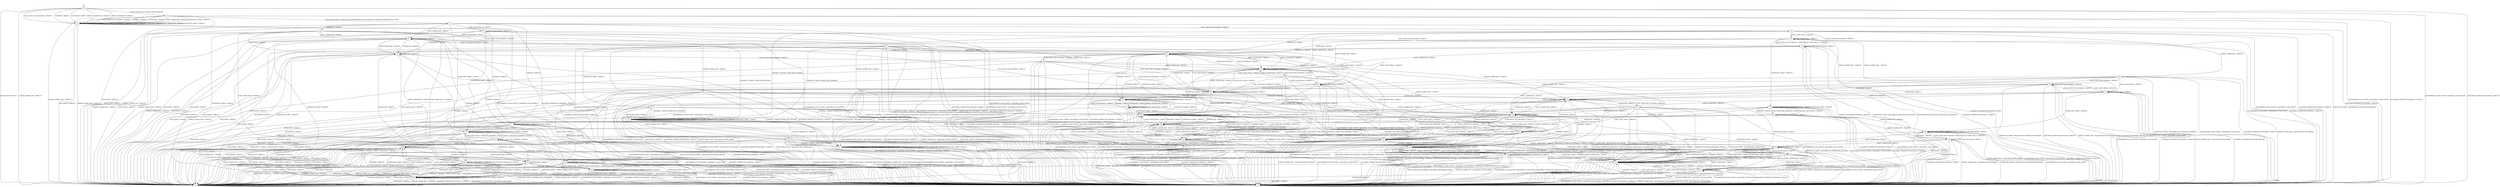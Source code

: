 digraph h9 {
s0 [label="s0"];
s1 [label="s1"];
s2 [label="s2"];
s3 [label="s3"];
s4 [label="s4"];
s5 [label="s5"];
s6 [label="s6"];
s7 [label="s7"];
s21 [label="s21"];
s32 [label="s32"];
s33 [label="s33"];
s57 [label="s57"];
s8 [label="s8"];
s9 [label="s9"];
s10 [label="s10"];
s11 [label="s11"];
s22 [label="s22"];
s34 [label="s34"];
s38 [label="s38"];
s41 [label="s41"];
s42 [label="s42"];
s43 [label="s43"];
s44 [label="s44"];
s45 [label="s45"];
s58 [label="s58"];
s60 [label="s60"];
s61 [label="s61"];
s64 [label="s64"];
s12 [label="s12"];
s13 [label="s13"];
s14 [label="s14"];
s15 [label="s15"];
s23 [label="s23"];
s24 [label="s24"];
s25 [label="s25"];
s28 [label="s28"];
s35 [label="s35"];
s39 [label="s39"];
s46 [label="s46"];
s50 [label="s50"];
s51 [label="s51"];
s52 [label="s52"];
s62 [label="s62"];
s63 [label="s63"];
s16 [label="s16"];
s17 [label="s17"];
s18 [label="s18"];
s26 [label="s26"];
s27 [label="s27"];
s29 [label="s29"];
s30 [label="s30"];
s36 [label="s36"];
s40 [label="s40"];
s47 [label="s47"];
s53 [label="s53"];
s54 [label="s54"];
s19 [label="s19"];
s20 [label="s20"];
s31 [label="s31"];
s37 [label="s37"];
s49 [label="s49"];
s55 [label="s55"];
s59 [label="s59"];
s48 [label="s48"];
s56 [label="s56"];
s0 -> s1 [label="ECDH_CLIENT_HELLO / HELLO_VERIFY_REQUEST+"];
s0 -> s2 [label="ECDH_CLIENT_KEY_EXCHANGE / TIMEOUT"];
s0 -> s3 [label="CHANGE_CIPHER_SPEC / TIMEOUT"];
s0 -> s2 [label="FINISHED / TIMEOUT"];
s0 -> s3 [label="APPLICATION / TIMEOUT"];
s0 -> s2 [label="CERTIFICATE / TIMEOUT"];
s0 -> s2 [label="EMPTY_CERTIFICATE / TIMEOUT"];
s0 -> s2 [label="CERTIFICATE_VERIFY / TIMEOUT"];
s0 -> s4 [label="Alert(WARNING,CLOSE_NOTIFY) / Alert(FATAL,CLOSE_NOTIFY)"];
s0 -> s4 [label="Alert(FATAL,UNEXPECTED_MESSAGE) / TIMEOUT"];
s1 -> s5 [label="ECDH_CLIENT_HELLO / SERVER_HELLO,CERTIFICATE,ECDHE_SERVER_KEY_EXCHANGE,SERVER_HELLO_DONE"];
s1 -> s2 [label="ECDH_CLIENT_KEY_EXCHANGE / TIMEOUT"];
s1 -> s3 [label="CHANGE_CIPHER_SPEC / TIMEOUT"];
s1 -> s2 [label="FINISHED / TIMEOUT"];
s1 -> s3 [label="APPLICATION / TIMEOUT"];
s1 -> s2 [label="CERTIFICATE / TIMEOUT"];
s1 -> s2 [label="EMPTY_CERTIFICATE / TIMEOUT"];
s1 -> s2 [label="CERTIFICATE_VERIFY / TIMEOUT"];
s1 -> s4 [label="Alert(WARNING,CLOSE_NOTIFY) / Alert(FATAL,CLOSE_NOTIFY)"];
s1 -> s4 [label="Alert(FATAL,UNEXPECTED_MESSAGE) / TIMEOUT"];
s2 -> s2 [label="ECDH_CLIENT_HELLO / TIMEOUT"];
s2 -> s2 [label="ECDH_CLIENT_KEY_EXCHANGE / TIMEOUT"];
s2 -> s3 [label="CHANGE_CIPHER_SPEC / TIMEOUT"];
s2 -> s2 [label="FINISHED / TIMEOUT"];
s2 -> s3 [label="APPLICATION / TIMEOUT"];
s2 -> s2 [label="CERTIFICATE / TIMEOUT"];
s2 -> s2 [label="EMPTY_CERTIFICATE / TIMEOUT"];
s2 -> s2 [label="CERTIFICATE_VERIFY / TIMEOUT"];
s2 -> s4 [label="Alert(WARNING,CLOSE_NOTIFY) / Alert(FATAL,CLOSE_NOTIFY)"];
s2 -> s4 [label="Alert(FATAL,UNEXPECTED_MESSAGE) / TIMEOUT"];
s3 -> s3 [label="ECDH_CLIENT_HELLO / TIMEOUT"];
s3 -> s3 [label="ECDH_CLIENT_KEY_EXCHANGE / TIMEOUT"];
s3 -> s3 [label="CHANGE_CIPHER_SPEC / TIMEOUT"];
s3 -> s3 [label="FINISHED / TIMEOUT"];
s3 -> s3 [label="APPLICATION / TIMEOUT"];
s3 -> s3 [label="CERTIFICATE / TIMEOUT"];
s3 -> s3 [label="EMPTY_CERTIFICATE / TIMEOUT"];
s3 -> s3 [label="CERTIFICATE_VERIFY / TIMEOUT"];
s3 -> s3 [label="Alert(WARNING,CLOSE_NOTIFY) / TIMEOUT"];
s3 -> s3 [label="Alert(FATAL,UNEXPECTED_MESSAGE) / TIMEOUT"];
s4 -> s4 [label="ECDH_CLIENT_HELLO / SOCKET_CLOSED"];
s4 -> s4 [label="ECDH_CLIENT_KEY_EXCHANGE / SOCKET_CLOSED"];
s4 -> s4 [label="CHANGE_CIPHER_SPEC / SOCKET_CLOSED"];
s4 -> s4 [label="FINISHED / SOCKET_CLOSED"];
s4 -> s4 [label="APPLICATION / SOCKET_CLOSED"];
s4 -> s4 [label="CERTIFICATE / SOCKET_CLOSED"];
s4 -> s4 [label="EMPTY_CERTIFICATE / SOCKET_CLOSED"];
s4 -> s4 [label="CERTIFICATE_VERIFY / SOCKET_CLOSED"];
s4 -> s4 [label="Alert(WARNING,CLOSE_NOTIFY) / SOCKET_CLOSED"];
s4 -> s4 [label="Alert(FATAL,UNEXPECTED_MESSAGE) / SOCKET_CLOSED"];
s5 -> s21 [label="ECDH_CLIENT_HELLO / TIMEOUT"];
s5 -> s6 [label="ECDH_CLIENT_KEY_EXCHANGE / TIMEOUT"];
s5 -> s3 [label="CHANGE_CIPHER_SPEC / TIMEOUT"];
s5 -> s7 [label="FINISHED / TIMEOUT"];
s5 -> s3 [label="APPLICATION / TIMEOUT"];
s5 -> s32 [label="CERTIFICATE / TIMEOUT"];
s5 -> s57 [label="EMPTY_CERTIFICATE / TIMEOUT"];
s5 -> s33 [label="CERTIFICATE_VERIFY / TIMEOUT"];
s5 -> s4 [label="Alert(WARNING,CLOSE_NOTIFY) / Alert(FATAL,CLOSE_NOTIFY)"];
s5 -> s4 [label="Alert(FATAL,UNEXPECTED_MESSAGE) / TIMEOUT"];
s6 -> s8 [label="ECDH_CLIENT_HELLO / TIMEOUT"];
s6 -> s9 [label="ECDH_CLIENT_KEY_EXCHANGE / TIMEOUT"];
s6 -> s10 [label="CHANGE_CIPHER_SPEC / TIMEOUT"];
s6 -> s11 [label="FINISHED / CHANGE_CIPHER_SPEC,FINISHED"];
s6 -> s3 [label="APPLICATION / TIMEOUT"];
s6 -> s22 [label="CERTIFICATE / TIMEOUT"];
s6 -> s34 [label="EMPTY_CERTIFICATE / TIMEOUT"];
s6 -> s4 [label="CERTIFICATE_VERIFY / Alert(FATAL,NO_CERTIFICATE_RESERVED)"];
s6 -> s4 [label="Alert(WARNING,CLOSE_NOTIFY) / Alert(FATAL,CLOSE_NOTIFY)"];
s6 -> s4 [label="Alert(FATAL,UNEXPECTED_MESSAGE) / TIMEOUT"];
s7 -> s7 [label="ECDH_CLIENT_HELLO / TIMEOUT"];
s7 -> s4 [label="ECDH_CLIENT_KEY_EXCHANGE / Alert(FATAL,HANDSHAKE_FAILURE)"];
s7 -> s3 [label="CHANGE_CIPHER_SPEC / TIMEOUT"];
s7 -> s7 [label="FINISHED / TIMEOUT"];
s7 -> s3 [label="APPLICATION / TIMEOUT"];
s7 -> s58 [label="CERTIFICATE / TIMEOUT"];
s7 -> s58 [label="EMPTY_CERTIFICATE / TIMEOUT"];
s7 -> s33 [label="CERTIFICATE_VERIFY / TIMEOUT"];
s7 -> s4 [label="Alert(WARNING,CLOSE_NOTIFY) / Alert(FATAL,CLOSE_NOTIFY)"];
s7 -> s4 [label="Alert(FATAL,UNEXPECTED_MESSAGE) / TIMEOUT"];
s21 -> s21 [label="ECDH_CLIENT_HELLO / TIMEOUT"];
s21 -> s9 [label="ECDH_CLIENT_KEY_EXCHANGE / TIMEOUT"];
s21 -> s3 [label="CHANGE_CIPHER_SPEC / TIMEOUT"];
s21 -> s7 [label="FINISHED / TIMEOUT"];
s21 -> s3 [label="APPLICATION / TIMEOUT"];
s21 -> s38 [label="CERTIFICATE / TIMEOUT"];
s21 -> s57 [label="EMPTY_CERTIFICATE / TIMEOUT"];
s21 -> s33 [label="CERTIFICATE_VERIFY / TIMEOUT"];
s21 -> s4 [label="Alert(WARNING,CLOSE_NOTIFY) / Alert(FATAL,CLOSE_NOTIFY)"];
s21 -> s4 [label="Alert(FATAL,UNEXPECTED_MESSAGE) / TIMEOUT"];
s32 -> s41 [label="ECDH_CLIENT_HELLO / TIMEOUT"];
s32 -> s42 [label="ECDH_CLIENT_KEY_EXCHANGE / TIMEOUT"];
s32 -> s3 [label="CHANGE_CIPHER_SPEC / TIMEOUT"];
s32 -> s43 [label="FINISHED / TIMEOUT"];
s32 -> s3 [label="APPLICATION / TIMEOUT"];
s32 -> s38 [label="CERTIFICATE / TIMEOUT"];
s32 -> s57 [label="EMPTY_CERTIFICATE / TIMEOUT"];
s32 -> s64 [label="CERTIFICATE_VERIFY / TIMEOUT"];
s32 -> s4 [label="Alert(WARNING,CLOSE_NOTIFY) / Alert(FATAL,CLOSE_NOTIFY)"];
s32 -> s4 [label="Alert(FATAL,UNEXPECTED_MESSAGE) / TIMEOUT"];
s33 -> s33 [label="ECDH_CLIENT_HELLO / TIMEOUT"];
s33 -> s44 [label="ECDH_CLIENT_KEY_EXCHANGE / TIMEOUT"];
s33 -> s3 [label="CHANGE_CIPHER_SPEC / TIMEOUT"];
s33 -> s33 [label="FINISHED / TIMEOUT"];
s33 -> s3 [label="APPLICATION / TIMEOUT"];
s33 -> s45 [label="CERTIFICATE / TIMEOUT"];
s33 -> s60 [label="EMPTY_CERTIFICATE / TIMEOUT"];
s33 -> s33 [label="CERTIFICATE_VERIFY / TIMEOUT"];
s33 -> s4 [label="Alert(WARNING,CLOSE_NOTIFY) / Alert(FATAL,CLOSE_NOTIFY)"];
s33 -> s4 [label="Alert(FATAL,UNEXPECTED_MESSAGE) / TIMEOUT"];
s57 -> s41 [label="ECDH_CLIENT_HELLO / TIMEOUT"];
s57 -> s61 [label="ECDH_CLIENT_KEY_EXCHANGE / TIMEOUT"];
s57 -> s3 [label="CHANGE_CIPHER_SPEC / TIMEOUT"];
s57 -> s43 [label="FINISHED / TIMEOUT"];
s57 -> s3 [label="APPLICATION / TIMEOUT"];
s57 -> s38 [label="CERTIFICATE / TIMEOUT"];
s57 -> s57 [label="EMPTY_CERTIFICATE / TIMEOUT"];
s57 -> s64 [label="CERTIFICATE_VERIFY / TIMEOUT"];
s57 -> s4 [label="Alert(WARNING,CLOSE_NOTIFY) / Alert(FATAL,CLOSE_NOTIFY)"];
s57 -> s4 [label="Alert(FATAL,UNEXPECTED_MESSAGE) / TIMEOUT"];
s8 -> s8 [label="ECDH_CLIENT_HELLO / TIMEOUT"];
s8 -> s9 [label="ECDH_CLIENT_KEY_EXCHANGE / TIMEOUT"];
s8 -> s12 [label="CHANGE_CIPHER_SPEC / TIMEOUT"];
s8 -> s4 [label="FINISHED / Alert(FATAL,HANDSHAKE_FAILURE)"];
s8 -> s3 [label="APPLICATION / TIMEOUT"];
s8 -> s22 [label="CERTIFICATE / TIMEOUT"];
s8 -> s34 [label="EMPTY_CERTIFICATE / TIMEOUT"];
s8 -> s23 [label="CERTIFICATE_VERIFY / TIMEOUT"];
s8 -> s4 [label="Alert(WARNING,CLOSE_NOTIFY) / Alert(FATAL,CLOSE_NOTIFY)"];
s8 -> s4 [label="Alert(FATAL,UNEXPECTED_MESSAGE) / TIMEOUT"];
s9 -> s8 [label="ECDH_CLIENT_HELLO / TIMEOUT"];
s9 -> s9 [label="ECDH_CLIENT_KEY_EXCHANGE / TIMEOUT"];
s9 -> s13 [label="CHANGE_CIPHER_SPEC / TIMEOUT"];
s9 -> s4 [label="FINISHED / Alert(FATAL,HANDSHAKE_FAILURE)"];
s9 -> s3 [label="APPLICATION / TIMEOUT"];
s9 -> s22 [label="CERTIFICATE / TIMEOUT"];
s9 -> s34 [label="EMPTY_CERTIFICATE / TIMEOUT"];
s9 -> s4 [label="CERTIFICATE_VERIFY / Alert(FATAL,NO_CERTIFICATE_RESERVED)"];
s9 -> s4 [label="Alert(WARNING,CLOSE_NOTIFY) / Alert(FATAL,CLOSE_NOTIFY)"];
s9 -> s4 [label="Alert(FATAL,UNEXPECTED_MESSAGE) / TIMEOUT"];
s10 -> s12 [label="ECDH_CLIENT_HELLO / TIMEOUT"];
s10 -> s13 [label="ECDH_CLIENT_KEY_EXCHANGE / TIMEOUT"];
s10 -> s4 [label="CHANGE_CIPHER_SPEC / Alert(FATAL,DECODE_ERROR)"];
s10 -> s14 [label="FINISHED / CHANGE_CIPHER_SPEC,FINISHED"];
s10 -> s3 [label="APPLICATION / TIMEOUT"];
s10 -> s15 [label="CERTIFICATE / TIMEOUT"];
s10 -> s35 [label="EMPTY_CERTIFICATE / TIMEOUT"];
s10 -> s4 [label="CERTIFICATE_VERIFY / Alert(FATAL,NO_CERTIFICATE_RESERVED)"];
s10 -> s4 [label="Alert(WARNING,CLOSE_NOTIFY) / Alert(FATAL,CLOSE_NOTIFY)"];
s10 -> s4 [label="Alert(FATAL,UNEXPECTED_MESSAGE) / TIMEOUT"];
s11 -> s11 [label="ECDH_CLIENT_HELLO / TIMEOUT"];
s11 -> s11 [label="ECDH_CLIENT_KEY_EXCHANGE / TIMEOUT"];
s11 -> s14 [label="CHANGE_CIPHER_SPEC / TIMEOUT"];
s11 -> s11 [label="FINISHED / TIMEOUT"];
s11 -> s4 [label="APPLICATION / APPLICATION"];
s11 -> s11 [label="CERTIFICATE / TIMEOUT"];
s11 -> s11 [label="EMPTY_CERTIFICATE / TIMEOUT"];
s11 -> s11 [label="CERTIFICATE_VERIFY / TIMEOUT"];
s11 -> s4 [label="Alert(WARNING,CLOSE_NOTIFY) / Alert(FATAL,CLOSE_NOTIFY)"];
s11 -> s4 [label="Alert(FATAL,UNEXPECTED_MESSAGE) / TIMEOUT"];
s22 -> s28 [label="ECDH_CLIENT_HELLO / TIMEOUT"];
s22 -> s24 [label="ECDH_CLIENT_KEY_EXCHANGE / TIMEOUT"];
s22 -> s15 [label="CHANGE_CIPHER_SPEC / TIMEOUT"];
s22 -> s25 [label="FINISHED / TIMEOUT"];
s22 -> s3 [label="APPLICATION / TIMEOUT"];
s22 -> s22 [label="CERTIFICATE / TIMEOUT"];
s22 -> s34 [label="EMPTY_CERTIFICATE / TIMEOUT"];
s22 -> s39 [label="CERTIFICATE_VERIFY / TIMEOUT"];
s22 -> s4 [label="Alert(WARNING,CLOSE_NOTIFY) / Alert(FATAL,CLOSE_NOTIFY)"];
s22 -> s4 [label="Alert(FATAL,UNEXPECTED_MESSAGE) / TIMEOUT"];
s34 -> s28 [label="ECDH_CLIENT_HELLO / TIMEOUT"];
s34 -> s46 [label="ECDH_CLIENT_KEY_EXCHANGE / TIMEOUT"];
s34 -> s35 [label="CHANGE_CIPHER_SPEC / TIMEOUT"];
s34 -> s25 [label="FINISHED / TIMEOUT"];
s34 -> s3 [label="APPLICATION / TIMEOUT"];
s34 -> s22 [label="CERTIFICATE / TIMEOUT"];
s34 -> s34 [label="EMPTY_CERTIFICATE / TIMEOUT"];
s34 -> s39 [label="CERTIFICATE_VERIFY / TIMEOUT"];
s34 -> s4 [label="Alert(WARNING,CLOSE_NOTIFY) / Alert(FATAL,CLOSE_NOTIFY)"];
s34 -> s4 [label="Alert(FATAL,UNEXPECTED_MESSAGE) / TIMEOUT"];
s38 -> s41 [label="ECDH_CLIENT_HELLO / TIMEOUT"];
s38 -> s24 [label="ECDH_CLIENT_KEY_EXCHANGE / TIMEOUT"];
s38 -> s3 [label="CHANGE_CIPHER_SPEC / TIMEOUT"];
s38 -> s43 [label="FINISHED / TIMEOUT"];
s38 -> s3 [label="APPLICATION / TIMEOUT"];
s38 -> s38 [label="CERTIFICATE / TIMEOUT"];
s38 -> s57 [label="EMPTY_CERTIFICATE / TIMEOUT"];
s38 -> s64 [label="CERTIFICATE_VERIFY / TIMEOUT"];
s38 -> s4 [label="Alert(WARNING,CLOSE_NOTIFY) / Alert(FATAL,CLOSE_NOTIFY)"];
s38 -> s4 [label="Alert(FATAL,UNEXPECTED_MESSAGE) / TIMEOUT"];
s41 -> s41 [label="ECDH_CLIENT_HELLO / TIMEOUT"];
s41 -> s41 [label="ECDH_CLIENT_KEY_EXCHANGE / TIMEOUT"];
s41 -> s3 [label="CHANGE_CIPHER_SPEC / TIMEOUT"];
s41 -> s43 [label="FINISHED / TIMEOUT"];
s41 -> s3 [label="APPLICATION / TIMEOUT"];
s41 -> s38 [label="CERTIFICATE / TIMEOUT"];
s41 -> s57 [label="EMPTY_CERTIFICATE / TIMEOUT"];
s41 -> s64 [label="CERTIFICATE_VERIFY / TIMEOUT"];
s41 -> s4 [label="Alert(WARNING,CLOSE_NOTIFY) / Alert(FATAL,CLOSE_NOTIFY)"];
s41 -> s4 [label="Alert(FATAL,UNEXPECTED_MESSAGE) / TIMEOUT"];
s42 -> s29 [label="ECDH_CLIENT_HELLO / TIMEOUT"];
s42 -> s28 [label="ECDH_CLIENT_KEY_EXCHANGE / TIMEOUT"];
s42 -> s50 [label="CHANGE_CIPHER_SPEC / TIMEOUT"];
s42 -> s11 [label="FINISHED / CHANGE_CIPHER_SPEC,FINISHED"];
s42 -> s3 [label="APPLICATION / TIMEOUT"];
s42 -> s22 [label="CERTIFICATE / TIMEOUT"];
s42 -> s34 [label="EMPTY_CERTIFICATE / TIMEOUT"];
s42 -> s51 [label="CERTIFICATE_VERIFY / TIMEOUT"];
s42 -> s4 [label="Alert(WARNING,CLOSE_NOTIFY) / Alert(FATAL,CLOSE_NOTIFY)"];
s42 -> s4 [label="Alert(FATAL,UNEXPECTED_MESSAGE) / TIMEOUT"];
s43 -> s43 [label="ECDH_CLIENT_HELLO / TIMEOUT"];
s43 -> s43 [label="ECDH_CLIENT_KEY_EXCHANGE / TIMEOUT"];
s43 -> s3 [label="CHANGE_CIPHER_SPEC / TIMEOUT"];
s43 -> s43 [label="FINISHED / TIMEOUT"];
s43 -> s3 [label="APPLICATION / TIMEOUT"];
s43 -> s58 [label="CERTIFICATE / TIMEOUT"];
s43 -> s58 [label="EMPTY_CERTIFICATE / TIMEOUT"];
s43 -> s64 [label="CERTIFICATE_VERIFY / TIMEOUT"];
s43 -> s4 [label="Alert(WARNING,CLOSE_NOTIFY) / Alert(FATAL,CLOSE_NOTIFY)"];
s43 -> s4 [label="Alert(FATAL,UNEXPECTED_MESSAGE) / TIMEOUT"];
s44 -> s33 [label="ECDH_CLIENT_HELLO / TIMEOUT"];
s44 -> s44 [label="ECDH_CLIENT_KEY_EXCHANGE / TIMEOUT"];
s44 -> s3 [label="CHANGE_CIPHER_SPEC / TIMEOUT"];
s44 -> s33 [label="FINISHED / TIMEOUT"];
s44 -> s3 [label="APPLICATION / TIMEOUT"];
s44 -> s45 [label="CERTIFICATE / TIMEOUT"];
s44 -> s60 [label="EMPTY_CERTIFICATE / TIMEOUT"];
s44 -> s4 [label="CERTIFICATE_VERIFY / Alert(FATAL,NO_CERTIFICATE_RESERVED)"];
s44 -> s4 [label="Alert(WARNING,CLOSE_NOTIFY) / Alert(FATAL,CLOSE_NOTIFY)"];
s44 -> s4 [label="Alert(FATAL,UNEXPECTED_MESSAGE) / TIMEOUT"];
s45 -> s64 [label="ECDH_CLIENT_HELLO / TIMEOUT"];
s45 -> s52 [label="ECDH_CLIENT_KEY_EXCHANGE / TIMEOUT"];
s45 -> s3 [label="CHANGE_CIPHER_SPEC / TIMEOUT"];
s45 -> s64 [label="FINISHED / TIMEOUT"];
s45 -> s3 [label="APPLICATION / TIMEOUT"];
s45 -> s45 [label="CERTIFICATE / TIMEOUT"];
s45 -> s60 [label="EMPTY_CERTIFICATE / TIMEOUT"];
s45 -> s64 [label="CERTIFICATE_VERIFY / TIMEOUT"];
s45 -> s4 [label="Alert(WARNING,CLOSE_NOTIFY) / Alert(FATAL,CLOSE_NOTIFY)"];
s45 -> s4 [label="Alert(FATAL,UNEXPECTED_MESSAGE) / TIMEOUT"];
s58 -> s43 [label="ECDH_CLIENT_HELLO / TIMEOUT"];
s58 -> s4 [label="ECDH_CLIENT_KEY_EXCHANGE / Alert(FATAL,HANDSHAKE_FAILURE)"];
s58 -> s3 [label="CHANGE_CIPHER_SPEC / TIMEOUT"];
s58 -> s43 [label="FINISHED / TIMEOUT"];
s58 -> s3 [label="APPLICATION / TIMEOUT"];
s58 -> s58 [label="CERTIFICATE / TIMEOUT"];
s58 -> s58 [label="EMPTY_CERTIFICATE / TIMEOUT"];
s58 -> s64 [label="CERTIFICATE_VERIFY / TIMEOUT"];
s58 -> s4 [label="Alert(WARNING,CLOSE_NOTIFY) / Alert(FATAL,CLOSE_NOTIFY)"];
s58 -> s4 [label="Alert(FATAL,UNEXPECTED_MESSAGE) / TIMEOUT"];
s60 -> s64 [label="ECDH_CLIENT_HELLO / TIMEOUT"];
s60 -> s62 [label="ECDH_CLIENT_KEY_EXCHANGE / TIMEOUT"];
s60 -> s3 [label="CHANGE_CIPHER_SPEC / TIMEOUT"];
s60 -> s64 [label="FINISHED / TIMEOUT"];
s60 -> s3 [label="APPLICATION / TIMEOUT"];
s60 -> s45 [label="CERTIFICATE / TIMEOUT"];
s60 -> s60 [label="EMPTY_CERTIFICATE / TIMEOUT"];
s60 -> s64 [label="CERTIFICATE_VERIFY / TIMEOUT"];
s60 -> s4 [label="Alert(WARNING,CLOSE_NOTIFY) / Alert(FATAL,CLOSE_NOTIFY)"];
s60 -> s4 [label="Alert(FATAL,UNEXPECTED_MESSAGE) / TIMEOUT"];
s61 -> s29 [label="ECDH_CLIENT_HELLO / TIMEOUT"];
s61 -> s28 [label="ECDH_CLIENT_KEY_EXCHANGE / TIMEOUT"];
s61 -> s63 [label="CHANGE_CIPHER_SPEC / TIMEOUT"];
s61 -> s11 [label="FINISHED / CHANGE_CIPHER_SPEC,FINISHED"];
s61 -> s3 [label="APPLICATION / TIMEOUT"];
s61 -> s22 [label="CERTIFICATE / TIMEOUT"];
s61 -> s34 [label="EMPTY_CERTIFICATE / TIMEOUT"];
s61 -> s4 [label="CERTIFICATE_VERIFY / Alert(FATAL,NO_CERTIFICATE_RESERVED)"];
s61 -> s4 [label="Alert(WARNING,CLOSE_NOTIFY) / Alert(FATAL,CLOSE_NOTIFY)"];
s61 -> s4 [label="Alert(FATAL,UNEXPECTED_MESSAGE) / TIMEOUT"];
s64 -> s64 [label="ECDH_CLIENT_HELLO / TIMEOUT"];
s64 -> s64 [label="ECDH_CLIENT_KEY_EXCHANGE / TIMEOUT"];
s64 -> s3 [label="CHANGE_CIPHER_SPEC / TIMEOUT"];
s64 -> s64 [label="FINISHED / TIMEOUT"];
s64 -> s3 [label="APPLICATION / TIMEOUT"];
s64 -> s45 [label="CERTIFICATE / TIMEOUT"];
s64 -> s60 [label="EMPTY_CERTIFICATE / TIMEOUT"];
s64 -> s64 [label="CERTIFICATE_VERIFY / TIMEOUT"];
s64 -> s4 [label="Alert(WARNING,CLOSE_NOTIFY) / Alert(FATAL,CLOSE_NOTIFY)"];
s64 -> s4 [label="Alert(FATAL,UNEXPECTED_MESSAGE) / TIMEOUT"];
s12 -> s12 [label="ECDH_CLIENT_HELLO / TIMEOUT"];
s12 -> s13 [label="ECDH_CLIENT_KEY_EXCHANGE / TIMEOUT"];
s12 -> s4 [label="CHANGE_CIPHER_SPEC / Alert(FATAL,DECODE_ERROR)"];
s12 -> s4 [label="FINISHED / Alert(FATAL,HANDSHAKE_FAILURE)"];
s12 -> s3 [label="APPLICATION / TIMEOUT"];
s12 -> s15 [label="CERTIFICATE / TIMEOUT"];
s12 -> s35 [label="EMPTY_CERTIFICATE / TIMEOUT"];
s12 -> s16 [label="CERTIFICATE_VERIFY / TIMEOUT"];
s12 -> s4 [label="Alert(WARNING,CLOSE_NOTIFY) / Alert(FATAL,CLOSE_NOTIFY)"];
s12 -> s4 [label="Alert(FATAL,UNEXPECTED_MESSAGE) / TIMEOUT"];
s13 -> s12 [label="ECDH_CLIENT_HELLO / TIMEOUT"];
s13 -> s13 [label="ECDH_CLIENT_KEY_EXCHANGE / TIMEOUT"];
s13 -> s4 [label="CHANGE_CIPHER_SPEC / Alert(FATAL,DECODE_ERROR)"];
s13 -> s4 [label="FINISHED / Alert(FATAL,HANDSHAKE_FAILURE)"];
s13 -> s3 [label="APPLICATION / TIMEOUT"];
s13 -> s15 [label="CERTIFICATE / TIMEOUT"];
s13 -> s35 [label="EMPTY_CERTIFICATE / TIMEOUT"];
s13 -> s4 [label="CERTIFICATE_VERIFY / Alert(FATAL,NO_CERTIFICATE_RESERVED)"];
s13 -> s4 [label="Alert(WARNING,CLOSE_NOTIFY) / Alert(FATAL,CLOSE_NOTIFY)"];
s13 -> s4 [label="Alert(FATAL,UNEXPECTED_MESSAGE) / TIMEOUT"];
s14 -> s14 [label="ECDH_CLIENT_HELLO / TIMEOUT"];
s14 -> s14 [label="ECDH_CLIENT_KEY_EXCHANGE / TIMEOUT"];
s14 -> s4 [label="CHANGE_CIPHER_SPEC / Alert(FATAL,DECODE_ERROR)"];
s14 -> s14 [label="FINISHED / TIMEOUT"];
s14 -> s4 [label="APPLICATION / APPLICATION"];
s14 -> s14 [label="CERTIFICATE / TIMEOUT"];
s14 -> s14 [label="EMPTY_CERTIFICATE / TIMEOUT"];
s14 -> s14 [label="CERTIFICATE_VERIFY / TIMEOUT"];
s14 -> s4 [label="Alert(WARNING,CLOSE_NOTIFY) / Alert(FATAL,CLOSE_NOTIFY)"];
s14 -> s4 [label="Alert(FATAL,UNEXPECTED_MESSAGE) / TIMEOUT"];
s15 -> s30 [label="ECDH_CLIENT_HELLO / TIMEOUT"];
s15 -> s17 [label="ECDH_CLIENT_KEY_EXCHANGE / TIMEOUT"];
s15 -> s4 [label="CHANGE_CIPHER_SPEC / Alert(FATAL,DECODE_ERROR)"];
s15 -> s18 [label="FINISHED / TIMEOUT"];
s15 -> s3 [label="APPLICATION / TIMEOUT"];
s15 -> s15 [label="CERTIFICATE / TIMEOUT"];
s15 -> s35 [label="EMPTY_CERTIFICATE / TIMEOUT"];
s15 -> s36 [label="CERTIFICATE_VERIFY / TIMEOUT"];
s15 -> s4 [label="Alert(WARNING,CLOSE_NOTIFY) / Alert(FATAL,CLOSE_NOTIFY)"];
s15 -> s4 [label="Alert(FATAL,UNEXPECTED_MESSAGE) / TIMEOUT"];
s23 -> s23 [label="ECDH_CLIENT_HELLO / TIMEOUT"];
s23 -> s26 [label="ECDH_CLIENT_KEY_EXCHANGE / TIMEOUT"];
s23 -> s16 [label="CHANGE_CIPHER_SPEC / TIMEOUT"];
s23 -> s23 [label="FINISHED / TIMEOUT"];
s23 -> s3 [label="APPLICATION / TIMEOUT"];
s23 -> s40 [label="CERTIFICATE / TIMEOUT"];
s23 -> s54 [label="EMPTY_CERTIFICATE / TIMEOUT"];
s23 -> s23 [label="CERTIFICATE_VERIFY / TIMEOUT"];
s23 -> s4 [label="Alert(WARNING,CLOSE_NOTIFY) / Alert(FATAL,CLOSE_NOTIFY)"];
s23 -> s4 [label="Alert(FATAL,UNEXPECTED_MESSAGE) / TIMEOUT"];
s24 -> s29 [label="ECDH_CLIENT_HELLO / TIMEOUT"];
s24 -> s28 [label="ECDH_CLIENT_KEY_EXCHANGE / TIMEOUT"];
s24 -> s17 [label="CHANGE_CIPHER_SPEC / TIMEOUT"];
s24 -> s4 [label="FINISHED / Alert(FATAL,HANDSHAKE_FAILURE)"];
s24 -> s3 [label="APPLICATION / TIMEOUT"];
s24 -> s22 [label="CERTIFICATE / TIMEOUT"];
s24 -> s34 [label="EMPTY_CERTIFICATE / TIMEOUT"];
s24 -> s4 [label="CERTIFICATE_VERIFY / Alert(FATAL,BAD_CERTIFICATE)"];
s24 -> s4 [label="Alert(WARNING,CLOSE_NOTIFY) / Alert(FATAL,CLOSE_NOTIFY)"];
s24 -> s4 [label="Alert(FATAL,UNEXPECTED_MESSAGE) / TIMEOUT"];
s25 -> s25 [label="ECDH_CLIENT_HELLO / TIMEOUT"];
s25 -> s25 [label="ECDH_CLIENT_KEY_EXCHANGE / TIMEOUT"];
s25 -> s18 [label="CHANGE_CIPHER_SPEC / TIMEOUT"];
s25 -> s25 [label="FINISHED / TIMEOUT"];
s25 -> s3 [label="APPLICATION / TIMEOUT"];
s25 -> s27 [label="CERTIFICATE / TIMEOUT"];
s25 -> s27 [label="EMPTY_CERTIFICATE / TIMEOUT"];
s25 -> s39 [label="CERTIFICATE_VERIFY / TIMEOUT"];
s25 -> s4 [label="Alert(WARNING,CLOSE_NOTIFY) / Alert(FATAL,CLOSE_NOTIFY)"];
s25 -> s4 [label="Alert(FATAL,UNEXPECTED_MESSAGE) / TIMEOUT"];
s28 -> s28 [label="ECDH_CLIENT_HELLO / TIMEOUT"];
s28 -> s28 [label="ECDH_CLIENT_KEY_EXCHANGE / TIMEOUT"];
s28 -> s30 [label="CHANGE_CIPHER_SPEC / TIMEOUT"];
s28 -> s25 [label="FINISHED / TIMEOUT"];
s28 -> s3 [label="APPLICATION / TIMEOUT"];
s28 -> s22 [label="CERTIFICATE / TIMEOUT"];
s28 -> s34 [label="EMPTY_CERTIFICATE / TIMEOUT"];
s28 -> s39 [label="CERTIFICATE_VERIFY / TIMEOUT"];
s28 -> s4 [label="Alert(WARNING,CLOSE_NOTIFY) / Alert(FATAL,CLOSE_NOTIFY)"];
s28 -> s4 [label="Alert(FATAL,UNEXPECTED_MESSAGE) / TIMEOUT"];
s35 -> s30 [label="ECDH_CLIENT_HELLO / TIMEOUT"];
s35 -> s47 [label="ECDH_CLIENT_KEY_EXCHANGE / TIMEOUT"];
s35 -> s4 [label="CHANGE_CIPHER_SPEC / Alert(FATAL,DECODE_ERROR)"];
s35 -> s18 [label="FINISHED / TIMEOUT"];
s35 -> s3 [label="APPLICATION / TIMEOUT"];
s35 -> s15 [label="CERTIFICATE / TIMEOUT"];
s35 -> s35 [label="EMPTY_CERTIFICATE / TIMEOUT"];
s35 -> s36 [label="CERTIFICATE_VERIFY / TIMEOUT"];
s35 -> s4 [label="Alert(WARNING,CLOSE_NOTIFY) / Alert(FATAL,CLOSE_NOTIFY)"];
s35 -> s4 [label="Alert(FATAL,UNEXPECTED_MESSAGE) / TIMEOUT"];
s39 -> s39 [label="ECDH_CLIENT_HELLO / TIMEOUT"];
s39 -> s39 [label="ECDH_CLIENT_KEY_EXCHANGE / TIMEOUT"];
s39 -> s36 [label="CHANGE_CIPHER_SPEC / TIMEOUT"];
s39 -> s39 [label="FINISHED / TIMEOUT"];
s39 -> s3 [label="APPLICATION / TIMEOUT"];
s39 -> s40 [label="CERTIFICATE / TIMEOUT"];
s39 -> s54 [label="EMPTY_CERTIFICATE / TIMEOUT"];
s39 -> s39 [label="CERTIFICATE_VERIFY / TIMEOUT"];
s39 -> s4 [label="Alert(WARNING,CLOSE_NOTIFY) / Alert(FATAL,CLOSE_NOTIFY)"];
s39 -> s4 [label="Alert(FATAL,UNEXPECTED_MESSAGE) / TIMEOUT"];
s46 -> s29 [label="ECDH_CLIENT_HELLO / TIMEOUT"];
s46 -> s28 [label="ECDH_CLIENT_KEY_EXCHANGE / TIMEOUT"];
s46 -> s47 [label="CHANGE_CIPHER_SPEC / TIMEOUT"];
s46 -> s4 [label="FINISHED / Alert(FATAL,HANDSHAKE_FAILURE)"];
s46 -> s3 [label="APPLICATION / TIMEOUT"];
s46 -> s22 [label="CERTIFICATE / TIMEOUT"];
s46 -> s34 [label="EMPTY_CERTIFICATE / TIMEOUT"];
s46 -> s4 [label="CERTIFICATE_VERIFY / Alert(FATAL,NO_CERTIFICATE_RESERVED)"];
s46 -> s4 [label="Alert(WARNING,CLOSE_NOTIFY) / Alert(FATAL,CLOSE_NOTIFY)"];
s46 -> s4 [label="Alert(FATAL,UNEXPECTED_MESSAGE) / TIMEOUT"];
s50 -> s31 [label="ECDH_CLIENT_HELLO / TIMEOUT"];
s50 -> s30 [label="ECDH_CLIENT_KEY_EXCHANGE / TIMEOUT"];
s50 -> s4 [label="CHANGE_CIPHER_SPEC / Alert(FATAL,DECODE_ERROR)"];
s50 -> s14 [label="FINISHED / CHANGE_CIPHER_SPEC,FINISHED"];
s50 -> s3 [label="APPLICATION / TIMEOUT"];
s50 -> s15 [label="CERTIFICATE / TIMEOUT"];
s50 -> s35 [label="EMPTY_CERTIFICATE / TIMEOUT"];
s50 -> s53 [label="CERTIFICATE_VERIFY / TIMEOUT"];
s50 -> s4 [label="Alert(WARNING,CLOSE_NOTIFY) / Alert(FATAL,CLOSE_NOTIFY)"];
s50 -> s4 [label="Alert(FATAL,UNEXPECTED_MESSAGE) / TIMEOUT"];
s51 -> s4 [label="ECDH_CLIENT_HELLO / Alert(FATAL,BAD_CERTIFICATE)"];
s51 -> s39 [label="ECDH_CLIENT_KEY_EXCHANGE / TIMEOUT"];
s51 -> s53 [label="CHANGE_CIPHER_SPEC / TIMEOUT"];
s51 -> s11 [label="FINISHED / CHANGE_CIPHER_SPEC,FINISHED"];
s51 -> s3 [label="APPLICATION / TIMEOUT"];
s51 -> s40 [label="CERTIFICATE / TIMEOUT"];
s51 -> s54 [label="EMPTY_CERTIFICATE / TIMEOUT"];
s51 -> s39 [label="CERTIFICATE_VERIFY / TIMEOUT"];
s51 -> s4 [label="Alert(WARNING,CLOSE_NOTIFY) / Alert(FATAL,CLOSE_NOTIFY)"];
s51 -> s4 [label="Alert(FATAL,UNEXPECTED_MESSAGE) / TIMEOUT"];
s52 -> s64 [label="ECDH_CLIENT_HELLO / TIMEOUT"];
s52 -> s64 [label="ECDH_CLIENT_KEY_EXCHANGE / TIMEOUT"];
s52 -> s3 [label="CHANGE_CIPHER_SPEC / TIMEOUT"];
s52 -> s64 [label="FINISHED / TIMEOUT"];
s52 -> s3 [label="APPLICATION / TIMEOUT"];
s52 -> s45 [label="CERTIFICATE / TIMEOUT"];
s52 -> s60 [label="EMPTY_CERTIFICATE / TIMEOUT"];
s52 -> s4 [label="CERTIFICATE_VERIFY / Alert(FATAL,BAD_CERTIFICATE)"];
s52 -> s4 [label="Alert(WARNING,CLOSE_NOTIFY) / Alert(FATAL,CLOSE_NOTIFY)"];
s52 -> s4 [label="Alert(FATAL,UNEXPECTED_MESSAGE) / TIMEOUT"];
s62 -> s64 [label="ECDH_CLIENT_HELLO / TIMEOUT"];
s62 -> s64 [label="ECDH_CLIENT_KEY_EXCHANGE / TIMEOUT"];
s62 -> s3 [label="CHANGE_CIPHER_SPEC / TIMEOUT"];
s62 -> s64 [label="FINISHED / TIMEOUT"];
s62 -> s3 [label="APPLICATION / TIMEOUT"];
s62 -> s45 [label="CERTIFICATE / TIMEOUT"];
s62 -> s60 [label="EMPTY_CERTIFICATE / TIMEOUT"];
s62 -> s4 [label="CERTIFICATE_VERIFY / Alert(FATAL,NO_CERTIFICATE_RESERVED)"];
s62 -> s4 [label="Alert(WARNING,CLOSE_NOTIFY) / Alert(FATAL,CLOSE_NOTIFY)"];
s62 -> s4 [label="Alert(FATAL,UNEXPECTED_MESSAGE) / TIMEOUT"];
s63 -> s31 [label="ECDH_CLIENT_HELLO / TIMEOUT"];
s63 -> s30 [label="ECDH_CLIENT_KEY_EXCHANGE / TIMEOUT"];
s63 -> s4 [label="CHANGE_CIPHER_SPEC / Alert(FATAL,DECODE_ERROR)"];
s63 -> s14 [label="FINISHED / CHANGE_CIPHER_SPEC,FINISHED"];
s63 -> s3 [label="APPLICATION / TIMEOUT"];
s63 -> s15 [label="CERTIFICATE / TIMEOUT"];
s63 -> s35 [label="EMPTY_CERTIFICATE / TIMEOUT"];
s63 -> s4 [label="CERTIFICATE_VERIFY / Alert(FATAL,NO_CERTIFICATE_RESERVED)"];
s63 -> s4 [label="Alert(WARNING,CLOSE_NOTIFY) / Alert(FATAL,CLOSE_NOTIFY)"];
s63 -> s4 [label="Alert(FATAL,UNEXPECTED_MESSAGE) / TIMEOUT"];
s16 -> s16 [label="ECDH_CLIENT_HELLO / TIMEOUT"];
s16 -> s19 [label="ECDH_CLIENT_KEY_EXCHANGE / TIMEOUT"];
s16 -> s4 [label="CHANGE_CIPHER_SPEC / Alert(FATAL,DECODE_ERROR)"];
s16 -> s16 [label="FINISHED / TIMEOUT"];
s16 -> s3 [label="APPLICATION / TIMEOUT"];
s16 -> s37 [label="CERTIFICATE / TIMEOUT"];
s16 -> s59 [label="EMPTY_CERTIFICATE / TIMEOUT"];
s16 -> s16 [label="CERTIFICATE_VERIFY / TIMEOUT"];
s16 -> s4 [label="Alert(WARNING,CLOSE_NOTIFY) / Alert(FATAL,CLOSE_NOTIFY)"];
s16 -> s4 [label="Alert(FATAL,UNEXPECTED_MESSAGE) / TIMEOUT"];
s17 -> s31 [label="ECDH_CLIENT_HELLO / TIMEOUT"];
s17 -> s30 [label="ECDH_CLIENT_KEY_EXCHANGE / TIMEOUT"];
s17 -> s4 [label="CHANGE_CIPHER_SPEC / Alert(FATAL,DECODE_ERROR)"];
s17 -> s4 [label="FINISHED / Alert(FATAL,HANDSHAKE_FAILURE)"];
s17 -> s3 [label="APPLICATION / TIMEOUT"];
s17 -> s15 [label="CERTIFICATE / TIMEOUT"];
s17 -> s35 [label="EMPTY_CERTIFICATE / TIMEOUT"];
s17 -> s4 [label="CERTIFICATE_VERIFY / Alert(FATAL,BAD_CERTIFICATE)"];
s17 -> s4 [label="Alert(WARNING,CLOSE_NOTIFY) / Alert(FATAL,CLOSE_NOTIFY)"];
s17 -> s4 [label="Alert(FATAL,UNEXPECTED_MESSAGE) / TIMEOUT"];
s18 -> s18 [label="ECDH_CLIENT_HELLO / TIMEOUT"];
s18 -> s18 [label="ECDH_CLIENT_KEY_EXCHANGE / TIMEOUT"];
s18 -> s4 [label="CHANGE_CIPHER_SPEC / Alert(FATAL,DECODE_ERROR)"];
s18 -> s18 [label="FINISHED / TIMEOUT"];
s18 -> s3 [label="APPLICATION / TIMEOUT"];
s18 -> s20 [label="CERTIFICATE / TIMEOUT"];
s18 -> s20 [label="EMPTY_CERTIFICATE / TIMEOUT"];
s18 -> s36 [label="CERTIFICATE_VERIFY / TIMEOUT"];
s18 -> s4 [label="Alert(WARNING,CLOSE_NOTIFY) / Alert(FATAL,CLOSE_NOTIFY)"];
s18 -> s4 [label="Alert(FATAL,UNEXPECTED_MESSAGE) / TIMEOUT"];
s26 -> s23 [label="ECDH_CLIENT_HELLO / TIMEOUT"];
s26 -> s26 [label="ECDH_CLIENT_KEY_EXCHANGE / TIMEOUT"];
s26 -> s19 [label="CHANGE_CIPHER_SPEC / TIMEOUT"];
s26 -> s23 [label="FINISHED / TIMEOUT"];
s26 -> s3 [label="APPLICATION / TIMEOUT"];
s26 -> s40 [label="CERTIFICATE / TIMEOUT"];
s26 -> s54 [label="EMPTY_CERTIFICATE / TIMEOUT"];
s26 -> s4 [label="CERTIFICATE_VERIFY / Alert(FATAL,NO_CERTIFICATE_RESERVED)"];
s26 -> s4 [label="Alert(WARNING,CLOSE_NOTIFY) / Alert(FATAL,CLOSE_NOTIFY)"];
s26 -> s4 [label="Alert(FATAL,UNEXPECTED_MESSAGE) / TIMEOUT"];
s27 -> s25 [label="ECDH_CLIENT_HELLO / TIMEOUT"];
s27 -> s4 [label="ECDH_CLIENT_KEY_EXCHANGE / Alert(FATAL,HANDSHAKE_FAILURE)"];
s27 -> s20 [label="CHANGE_CIPHER_SPEC / TIMEOUT"];
s27 -> s25 [label="FINISHED / TIMEOUT"];
s27 -> s3 [label="APPLICATION / TIMEOUT"];
s27 -> s27 [label="CERTIFICATE / TIMEOUT"];
s27 -> s27 [label="EMPTY_CERTIFICATE / TIMEOUT"];
s27 -> s39 [label="CERTIFICATE_VERIFY / TIMEOUT"];
s27 -> s4 [label="Alert(WARNING,CLOSE_NOTIFY) / Alert(FATAL,CLOSE_NOTIFY)"];
s27 -> s4 [label="Alert(FATAL,UNEXPECTED_MESSAGE) / TIMEOUT"];
s29 -> s29 [label="ECDH_CLIENT_HELLO / TIMEOUT"];
s29 -> s28 [label="ECDH_CLIENT_KEY_EXCHANGE / TIMEOUT"];
s29 -> s31 [label="CHANGE_CIPHER_SPEC / TIMEOUT"];
s29 -> s4 [label="FINISHED / Alert(FATAL,HANDSHAKE_FAILURE)"];
s29 -> s3 [label="APPLICATION / TIMEOUT"];
s29 -> s22 [label="CERTIFICATE / TIMEOUT"];
s29 -> s34 [label="EMPTY_CERTIFICATE / TIMEOUT"];
s29 -> s39 [label="CERTIFICATE_VERIFY / TIMEOUT"];
s29 -> s4 [label="Alert(WARNING,CLOSE_NOTIFY) / Alert(FATAL,CLOSE_NOTIFY)"];
s29 -> s4 [label="Alert(FATAL,UNEXPECTED_MESSAGE) / TIMEOUT"];
s30 -> s30 [label="ECDH_CLIENT_HELLO / TIMEOUT"];
s30 -> s30 [label="ECDH_CLIENT_KEY_EXCHANGE / TIMEOUT"];
s30 -> s4 [label="CHANGE_CIPHER_SPEC / Alert(FATAL,DECODE_ERROR)"];
s30 -> s18 [label="FINISHED / TIMEOUT"];
s30 -> s3 [label="APPLICATION / TIMEOUT"];
s30 -> s15 [label="CERTIFICATE / TIMEOUT"];
s30 -> s35 [label="EMPTY_CERTIFICATE / TIMEOUT"];
s30 -> s36 [label="CERTIFICATE_VERIFY / TIMEOUT"];
s30 -> s4 [label="Alert(WARNING,CLOSE_NOTIFY) / Alert(FATAL,CLOSE_NOTIFY)"];
s30 -> s4 [label="Alert(FATAL,UNEXPECTED_MESSAGE) / TIMEOUT"];
s36 -> s36 [label="ECDH_CLIENT_HELLO / TIMEOUT"];
s36 -> s36 [label="ECDH_CLIENT_KEY_EXCHANGE / TIMEOUT"];
s36 -> s4 [label="CHANGE_CIPHER_SPEC / Alert(FATAL,DECODE_ERROR)"];
s36 -> s36 [label="FINISHED / TIMEOUT"];
s36 -> s3 [label="APPLICATION / TIMEOUT"];
s36 -> s37 [label="CERTIFICATE / TIMEOUT"];
s36 -> s59 [label="EMPTY_CERTIFICATE / TIMEOUT"];
s36 -> s36 [label="CERTIFICATE_VERIFY / TIMEOUT"];
s36 -> s4 [label="Alert(WARNING,CLOSE_NOTIFY) / Alert(FATAL,CLOSE_NOTIFY)"];
s36 -> s4 [label="Alert(FATAL,UNEXPECTED_MESSAGE) / TIMEOUT"];
s40 -> s39 [label="ECDH_CLIENT_HELLO / TIMEOUT"];
s40 -> s49 [label="ECDH_CLIENT_KEY_EXCHANGE / TIMEOUT"];
s40 -> s37 [label="CHANGE_CIPHER_SPEC / TIMEOUT"];
s40 -> s39 [label="FINISHED / TIMEOUT"];
s40 -> s3 [label="APPLICATION / TIMEOUT"];
s40 -> s40 [label="CERTIFICATE / TIMEOUT"];
s40 -> s54 [label="EMPTY_CERTIFICATE / TIMEOUT"];
s40 -> s39 [label="CERTIFICATE_VERIFY / TIMEOUT"];
s40 -> s4 [label="Alert(WARNING,CLOSE_NOTIFY) / Alert(FATAL,CLOSE_NOTIFY)"];
s40 -> s4 [label="Alert(FATAL,UNEXPECTED_MESSAGE) / TIMEOUT"];
s47 -> s31 [label="ECDH_CLIENT_HELLO / TIMEOUT"];
s47 -> s30 [label="ECDH_CLIENT_KEY_EXCHANGE / TIMEOUT"];
s47 -> s4 [label="CHANGE_CIPHER_SPEC / Alert(FATAL,DECODE_ERROR)"];
s47 -> s4 [label="FINISHED / Alert(FATAL,HANDSHAKE_FAILURE)"];
s47 -> s3 [label="APPLICATION / TIMEOUT"];
s47 -> s15 [label="CERTIFICATE / TIMEOUT"];
s47 -> s35 [label="EMPTY_CERTIFICATE / TIMEOUT"];
s47 -> s4 [label="CERTIFICATE_VERIFY / Alert(FATAL,NO_CERTIFICATE_RESERVED)"];
s47 -> s4 [label="Alert(WARNING,CLOSE_NOTIFY) / Alert(FATAL,CLOSE_NOTIFY)"];
s47 -> s4 [label="Alert(FATAL,UNEXPECTED_MESSAGE) / TIMEOUT"];
s53 -> s4 [label="ECDH_CLIENT_HELLO / Alert(FATAL,BAD_CERTIFICATE)"];
s53 -> s36 [label="ECDH_CLIENT_KEY_EXCHANGE / TIMEOUT"];
s53 -> s4 [label="CHANGE_CIPHER_SPEC / Alert(FATAL,DECODE_ERROR)"];
s53 -> s14 [label="FINISHED / CHANGE_CIPHER_SPEC,FINISHED"];
s53 -> s3 [label="APPLICATION / TIMEOUT"];
s53 -> s37 [label="CERTIFICATE / TIMEOUT"];
s53 -> s59 [label="EMPTY_CERTIFICATE / TIMEOUT"];
s53 -> s36 [label="CERTIFICATE_VERIFY / TIMEOUT"];
s53 -> s4 [label="Alert(WARNING,CLOSE_NOTIFY) / Alert(FATAL,CLOSE_NOTIFY)"];
s53 -> s4 [label="Alert(FATAL,UNEXPECTED_MESSAGE) / TIMEOUT"];
s54 -> s39 [label="ECDH_CLIENT_HELLO / TIMEOUT"];
s54 -> s55 [label="ECDH_CLIENT_KEY_EXCHANGE / TIMEOUT"];
s54 -> s59 [label="CHANGE_CIPHER_SPEC / TIMEOUT"];
s54 -> s39 [label="FINISHED / TIMEOUT"];
s54 -> s3 [label="APPLICATION / TIMEOUT"];
s54 -> s40 [label="CERTIFICATE / TIMEOUT"];
s54 -> s54 [label="EMPTY_CERTIFICATE / TIMEOUT"];
s54 -> s39 [label="CERTIFICATE_VERIFY / TIMEOUT"];
s54 -> s4 [label="Alert(WARNING,CLOSE_NOTIFY) / Alert(FATAL,CLOSE_NOTIFY)"];
s54 -> s4 [label="Alert(FATAL,UNEXPECTED_MESSAGE) / TIMEOUT"];
s19 -> s16 [label="ECDH_CLIENT_HELLO / TIMEOUT"];
s19 -> s19 [label="ECDH_CLIENT_KEY_EXCHANGE / TIMEOUT"];
s19 -> s4 [label="CHANGE_CIPHER_SPEC / Alert(FATAL,DECODE_ERROR)"];
s19 -> s16 [label="FINISHED / TIMEOUT"];
s19 -> s3 [label="APPLICATION / TIMEOUT"];
s19 -> s37 [label="CERTIFICATE / TIMEOUT"];
s19 -> s59 [label="EMPTY_CERTIFICATE / TIMEOUT"];
s19 -> s4 [label="CERTIFICATE_VERIFY / Alert(FATAL,NO_CERTIFICATE_RESERVED)"];
s19 -> s4 [label="Alert(WARNING,CLOSE_NOTIFY) / Alert(FATAL,CLOSE_NOTIFY)"];
s19 -> s4 [label="Alert(FATAL,UNEXPECTED_MESSAGE) / TIMEOUT"];
s20 -> s18 [label="ECDH_CLIENT_HELLO / TIMEOUT"];
s20 -> s4 [label="ECDH_CLIENT_KEY_EXCHANGE / Alert(FATAL,HANDSHAKE_FAILURE)"];
s20 -> s4 [label="CHANGE_CIPHER_SPEC / Alert(FATAL,DECODE_ERROR)"];
s20 -> s18 [label="FINISHED / TIMEOUT"];
s20 -> s3 [label="APPLICATION / TIMEOUT"];
s20 -> s20 [label="CERTIFICATE / TIMEOUT"];
s20 -> s20 [label="EMPTY_CERTIFICATE / TIMEOUT"];
s20 -> s36 [label="CERTIFICATE_VERIFY / TIMEOUT"];
s20 -> s4 [label="Alert(WARNING,CLOSE_NOTIFY) / Alert(FATAL,CLOSE_NOTIFY)"];
s20 -> s4 [label="Alert(FATAL,UNEXPECTED_MESSAGE) / TIMEOUT"];
s31 -> s31 [label="ECDH_CLIENT_HELLO / TIMEOUT"];
s31 -> s30 [label="ECDH_CLIENT_KEY_EXCHANGE / TIMEOUT"];
s31 -> s4 [label="CHANGE_CIPHER_SPEC / Alert(FATAL,DECODE_ERROR)"];
s31 -> s4 [label="FINISHED / Alert(FATAL,HANDSHAKE_FAILURE)"];
s31 -> s3 [label="APPLICATION / TIMEOUT"];
s31 -> s15 [label="CERTIFICATE / TIMEOUT"];
s31 -> s35 [label="EMPTY_CERTIFICATE / TIMEOUT"];
s31 -> s36 [label="CERTIFICATE_VERIFY / TIMEOUT"];
s31 -> s4 [label="Alert(WARNING,CLOSE_NOTIFY) / Alert(FATAL,CLOSE_NOTIFY)"];
s31 -> s4 [label="Alert(FATAL,UNEXPECTED_MESSAGE) / TIMEOUT"];
s37 -> s36 [label="ECDH_CLIENT_HELLO / TIMEOUT"];
s37 -> s48 [label="ECDH_CLIENT_KEY_EXCHANGE / TIMEOUT"];
s37 -> s4 [label="CHANGE_CIPHER_SPEC / Alert(FATAL,DECODE_ERROR)"];
s37 -> s36 [label="FINISHED / TIMEOUT"];
s37 -> s3 [label="APPLICATION / TIMEOUT"];
s37 -> s37 [label="CERTIFICATE / TIMEOUT"];
s37 -> s59 [label="EMPTY_CERTIFICATE / TIMEOUT"];
s37 -> s36 [label="CERTIFICATE_VERIFY / TIMEOUT"];
s37 -> s4 [label="Alert(WARNING,CLOSE_NOTIFY) / Alert(FATAL,CLOSE_NOTIFY)"];
s37 -> s4 [label="Alert(FATAL,UNEXPECTED_MESSAGE) / TIMEOUT"];
s49 -> s39 [label="ECDH_CLIENT_HELLO / TIMEOUT"];
s49 -> s39 [label="ECDH_CLIENT_KEY_EXCHANGE / TIMEOUT"];
s49 -> s48 [label="CHANGE_CIPHER_SPEC / TIMEOUT"];
s49 -> s39 [label="FINISHED / TIMEOUT"];
s49 -> s3 [label="APPLICATION / TIMEOUT"];
s49 -> s40 [label="CERTIFICATE / TIMEOUT"];
s49 -> s54 [label="EMPTY_CERTIFICATE / TIMEOUT"];
s49 -> s4 [label="CERTIFICATE_VERIFY / Alert(FATAL,BAD_CERTIFICATE)"];
s49 -> s4 [label="Alert(WARNING,CLOSE_NOTIFY) / Alert(FATAL,CLOSE_NOTIFY)"];
s49 -> s4 [label="Alert(FATAL,UNEXPECTED_MESSAGE) / TIMEOUT"];
s55 -> s39 [label="ECDH_CLIENT_HELLO / TIMEOUT"];
s55 -> s39 [label="ECDH_CLIENT_KEY_EXCHANGE / TIMEOUT"];
s55 -> s56 [label="CHANGE_CIPHER_SPEC / TIMEOUT"];
s55 -> s39 [label="FINISHED / TIMEOUT"];
s55 -> s3 [label="APPLICATION / TIMEOUT"];
s55 -> s40 [label="CERTIFICATE / TIMEOUT"];
s55 -> s54 [label="EMPTY_CERTIFICATE / TIMEOUT"];
s55 -> s4 [label="CERTIFICATE_VERIFY / Alert(FATAL,NO_CERTIFICATE_RESERVED)"];
s55 -> s4 [label="Alert(WARNING,CLOSE_NOTIFY) / Alert(FATAL,CLOSE_NOTIFY)"];
s55 -> s4 [label="Alert(FATAL,UNEXPECTED_MESSAGE) / TIMEOUT"];
s59 -> s36 [label="ECDH_CLIENT_HELLO / TIMEOUT"];
s59 -> s56 [label="ECDH_CLIENT_KEY_EXCHANGE / TIMEOUT"];
s59 -> s4 [label="CHANGE_CIPHER_SPEC / Alert(FATAL,DECODE_ERROR)"];
s59 -> s36 [label="FINISHED / TIMEOUT"];
s59 -> s3 [label="APPLICATION / TIMEOUT"];
s59 -> s37 [label="CERTIFICATE / TIMEOUT"];
s59 -> s59 [label="EMPTY_CERTIFICATE / TIMEOUT"];
s59 -> s36 [label="CERTIFICATE_VERIFY / TIMEOUT"];
s59 -> s4 [label="Alert(WARNING,CLOSE_NOTIFY) / Alert(FATAL,CLOSE_NOTIFY)"];
s59 -> s4 [label="Alert(FATAL,UNEXPECTED_MESSAGE) / TIMEOUT"];
s48 -> s36 [label="ECDH_CLIENT_HELLO / TIMEOUT"];
s48 -> s36 [label="ECDH_CLIENT_KEY_EXCHANGE / TIMEOUT"];
s48 -> s4 [label="CHANGE_CIPHER_SPEC / Alert(FATAL,DECODE_ERROR)"];
s48 -> s36 [label="FINISHED / TIMEOUT"];
s48 -> s3 [label="APPLICATION / TIMEOUT"];
s48 -> s37 [label="CERTIFICATE / TIMEOUT"];
s48 -> s59 [label="EMPTY_CERTIFICATE / TIMEOUT"];
s48 -> s4 [label="CERTIFICATE_VERIFY / Alert(FATAL,BAD_CERTIFICATE)"];
s48 -> s4 [label="Alert(WARNING,CLOSE_NOTIFY) / Alert(FATAL,CLOSE_NOTIFY)"];
s48 -> s4 [label="Alert(FATAL,UNEXPECTED_MESSAGE) / TIMEOUT"];
s56 -> s36 [label="ECDH_CLIENT_HELLO / TIMEOUT"];
s56 -> s36 [label="ECDH_CLIENT_KEY_EXCHANGE / TIMEOUT"];
s56 -> s4 [label="CHANGE_CIPHER_SPEC / Alert(FATAL,DECODE_ERROR)"];
s56 -> s36 [label="FINISHED / TIMEOUT"];
s56 -> s3 [label="APPLICATION / TIMEOUT"];
s56 -> s37 [label="CERTIFICATE / TIMEOUT"];
s56 -> s59 [label="EMPTY_CERTIFICATE / TIMEOUT"];
s56 -> s4 [label="CERTIFICATE_VERIFY / Alert(FATAL,NO_CERTIFICATE_RESERVED)"];
s56 -> s4 [label="Alert(WARNING,CLOSE_NOTIFY) / Alert(FATAL,CLOSE_NOTIFY)"];
s56 -> s4 [label="Alert(FATAL,UNEXPECTED_MESSAGE) / TIMEOUT"];
__start0 [shape=none, label=""];
__start0 -> s0 [label=""];
}
